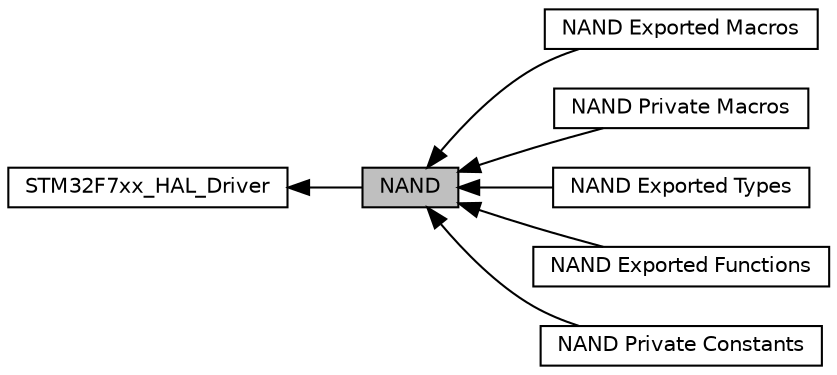 digraph "NAND"
{
  edge [fontname="Helvetica",fontsize="10",labelfontname="Helvetica",labelfontsize="10"];
  node [fontname="Helvetica",fontsize="10",shape=record];
  rankdir=LR;
  Node3 [label="NAND Exported Macros",height=0.2,width=0.4,color="black", fillcolor="white", style="filled",URL="$group___n_a_n_d___exported___macros.html"];
  Node5 [label="NAND Private Macros",height=0.2,width=0.4,color="black", fillcolor="white", style="filled",URL="$group___n_a_n_d___private___macros.html"];
  Node2 [label="NAND Exported Types",height=0.2,width=0.4,color="black", fillcolor="white", style="filled",URL="$group___n_a_n_d___exported___types.html"];
  Node0 [label="NAND",height=0.2,width=0.4,color="black", fillcolor="grey75", style="filled", fontcolor="black"];
  Node1 [label="STM32F7xx_HAL_Driver",height=0.2,width=0.4,color="black", fillcolor="white", style="filled",URL="$group___s_t_m32_f7xx___h_a_l___driver.html"];
  Node6 [label="NAND Exported Functions",height=0.2,width=0.4,color="black", fillcolor="white", style="filled",URL="$group___n_a_n_d___exported___functions.html"];
  Node4 [label="NAND Private Constants",height=0.2,width=0.4,color="black", fillcolor="white", style="filled",URL="$group___n_a_n_d___private___constants.html"];
  Node1->Node0 [shape=plaintext, dir="back", style="solid"];
  Node0->Node2 [shape=plaintext, dir="back", style="solid"];
  Node0->Node3 [shape=plaintext, dir="back", style="solid"];
  Node0->Node4 [shape=plaintext, dir="back", style="solid"];
  Node0->Node5 [shape=plaintext, dir="back", style="solid"];
  Node0->Node6 [shape=plaintext, dir="back", style="solid"];
}
